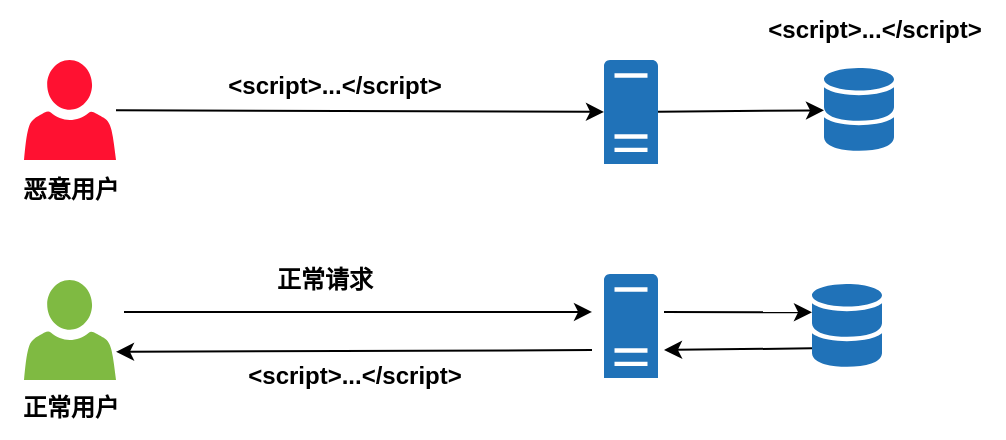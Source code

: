 <mxfile>
    <diagram id="N5rHhWPkBJqEMzAyPONS" name="第 1 页">
        <mxGraphModel dx="889" dy="596" grid="0" gridSize="10" guides="1" tooltips="1" connect="1" arrows="1" fold="1" page="0" pageScale="1" pageWidth="827" pageHeight="1169" math="0" shadow="0">
            <root>
                <mxCell id="0"/>
                <mxCell id="1" parent="0"/>
                <mxCell id="13" style="edgeStyle=none;html=1;" edge="1" parent="1" source="2" target="5">
                    <mxGeometry relative="1" as="geometry"/>
                </mxCell>
                <mxCell id="2" value="" style="sketch=0;pointerEvents=1;shadow=0;dashed=0;html=1;strokeColor=none;labelPosition=center;verticalLabelPosition=bottom;verticalAlign=top;outlineConnect=0;align=center;shape=mxgraph.office.users.user;fillColor=#ff1131;" vertex="1" parent="1">
                    <mxGeometry x="200" y="120" width="46" height="50" as="geometry"/>
                </mxCell>
                <mxCell id="3" value="" style="sketch=0;pointerEvents=1;shadow=0;dashed=0;html=1;strokeColor=none;labelPosition=center;verticalLabelPosition=bottom;verticalAlign=top;outlineConnect=0;align=center;shape=mxgraph.office.users.user;fillColor=#7FBA42;" vertex="1" parent="1">
                    <mxGeometry x="200" y="230" width="46" height="50" as="geometry"/>
                </mxCell>
                <mxCell id="14" style="edgeStyle=none;html=1;" edge="1" parent="1" source="5" target="9">
                    <mxGeometry relative="1" as="geometry"/>
                </mxCell>
                <mxCell id="5" value="" style="sketch=0;pointerEvents=1;shadow=0;dashed=0;html=1;strokeColor=none;labelPosition=center;verticalLabelPosition=bottom;verticalAlign=top;outlineConnect=0;align=center;shape=mxgraph.office.servers.physical_host;fillColor=#2072B8;" vertex="1" parent="1">
                    <mxGeometry x="490" y="120" width="27" height="52" as="geometry"/>
                </mxCell>
                <mxCell id="9" value="" style="sketch=0;shadow=0;dashed=0;html=1;strokeColor=none;labelPosition=center;verticalLabelPosition=bottom;verticalAlign=top;outlineConnect=0;align=center;shape=mxgraph.office.databases.database_mini_2;fillColor=#2072B8;" vertex="1" parent="1">
                    <mxGeometry x="600" y="124" width="35" height="42" as="geometry"/>
                </mxCell>
                <mxCell id="15" value="&lt;b&gt;&amp;lt;script&amp;gt;...&amp;lt;/script&amp;gt;&lt;/b&gt;" style="text;html=1;align=center;verticalAlign=middle;resizable=0;points=[];autosize=1;strokeColor=none;fillColor=none;" vertex="1" parent="1">
                    <mxGeometry x="290" y="118" width="130" height="30" as="geometry"/>
                </mxCell>
                <mxCell id="16" value="&lt;b&gt;&amp;lt;script&amp;gt;...&amp;lt;/script&amp;gt;&lt;/b&gt;" style="text;html=1;align=center;verticalAlign=middle;resizable=0;points=[];autosize=1;strokeColor=none;fillColor=none;" vertex="1" parent="1">
                    <mxGeometry x="560" y="90" width="130" height="30" as="geometry"/>
                </mxCell>
                <mxCell id="17" style="edgeStyle=none;html=1;" edge="1" parent="1">
                    <mxGeometry relative="1" as="geometry">
                        <mxPoint x="250" y="246" as="sourcePoint"/>
                        <mxPoint x="484" y="245.952" as="targetPoint"/>
                    </mxGeometry>
                </mxCell>
                <mxCell id="18" style="edgeStyle=none;html=1;" edge="1" parent="1">
                    <mxGeometry relative="1" as="geometry">
                        <mxPoint x="520" y="246" as="sourcePoint"/>
                        <mxPoint x="594" y="246.154" as="targetPoint"/>
                    </mxGeometry>
                </mxCell>
                <mxCell id="22" style="edgeStyle=none;html=1;" edge="1" parent="1">
                    <mxGeometry relative="1" as="geometry">
                        <mxPoint x="484" y="265.049" as="sourcePoint"/>
                        <mxPoint x="246" y="265.916" as="targetPoint"/>
                    </mxGeometry>
                </mxCell>
                <mxCell id="19" value="" style="sketch=0;pointerEvents=1;shadow=0;dashed=0;html=1;strokeColor=none;labelPosition=center;verticalLabelPosition=bottom;verticalAlign=top;outlineConnect=0;align=center;shape=mxgraph.office.servers.physical_host;fillColor=#2072B8;" vertex="1" parent="1">
                    <mxGeometry x="490" y="227" width="27" height="52" as="geometry"/>
                </mxCell>
                <mxCell id="21" style="edgeStyle=none;html=1;" edge="1" parent="1">
                    <mxGeometry relative="1" as="geometry">
                        <mxPoint x="594" y="264.154" as="sourcePoint"/>
                        <mxPoint x="520" y="265" as="targetPoint"/>
                    </mxGeometry>
                </mxCell>
                <mxCell id="20" value="" style="sketch=0;shadow=0;dashed=0;html=1;strokeColor=none;labelPosition=center;verticalLabelPosition=bottom;verticalAlign=top;outlineConnect=0;align=center;shape=mxgraph.office.databases.database_mini_2;fillColor=#2072B8;" vertex="1" parent="1">
                    <mxGeometry x="594" y="232" width="35" height="42" as="geometry"/>
                </mxCell>
                <mxCell id="23" value="&lt;b&gt;&amp;lt;script&amp;gt;...&amp;lt;/script&amp;gt;&lt;/b&gt;" style="text;html=1;align=center;verticalAlign=middle;resizable=0;points=[];autosize=1;strokeColor=none;fillColor=none;" vertex="1" parent="1">
                    <mxGeometry x="300" y="263" width="130" height="30" as="geometry"/>
                </mxCell>
                <mxCell id="24" value="&lt;b&gt;正常请求&lt;/b&gt;" style="text;html=1;align=center;verticalAlign=middle;resizable=0;points=[];autosize=1;strokeColor=none;fillColor=none;" vertex="1" parent="1">
                    <mxGeometry x="315" y="215" width="70" height="30" as="geometry"/>
                </mxCell>
                <mxCell id="25" value="&lt;b&gt;正常用户&lt;/b&gt;" style="text;html=1;align=center;verticalAlign=middle;resizable=0;points=[];autosize=1;strokeColor=none;fillColor=none;" vertex="1" parent="1">
                    <mxGeometry x="188" y="279" width="70" height="30" as="geometry"/>
                </mxCell>
                <mxCell id="26" value="&lt;b&gt;恶意用户&lt;/b&gt;" style="text;html=1;align=center;verticalAlign=middle;resizable=0;points=[];autosize=1;strokeColor=none;fillColor=none;" vertex="1" parent="1">
                    <mxGeometry x="188" y="170" width="70" height="30" as="geometry"/>
                </mxCell>
            </root>
        </mxGraphModel>
    </diagram>
</mxfile>